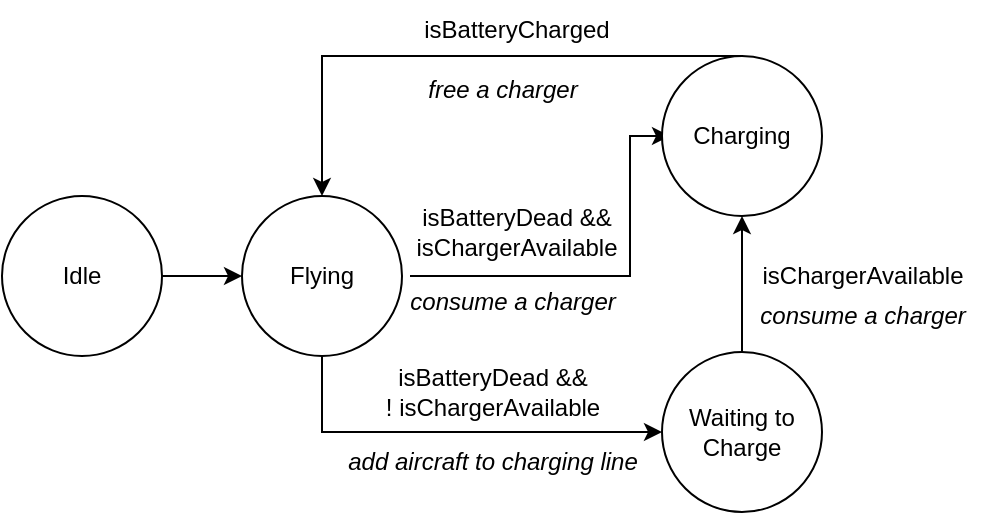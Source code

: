 <mxfile version="21.6.8" type="device">
  <diagram name="Page-1" id="ZCsaXEoKkD66KnKgalCW">
    <mxGraphModel dx="794" dy="420" grid="1" gridSize="10" guides="1" tooltips="1" connect="1" arrows="1" fold="1" page="1" pageScale="1" pageWidth="850" pageHeight="1100" math="0" shadow="0">
      <root>
        <mxCell id="0" />
        <mxCell id="1" parent="0" />
        <mxCell id="6oyygaRJ2Ywu5vzmZ-W5-3" style="edgeStyle=orthogonalEdgeStyle;rounded=0;orthogonalLoop=1;jettySize=auto;html=1;entryX=0;entryY=0.5;entryDx=0;entryDy=0;" edge="1" parent="1" source="6oyygaRJ2Ywu5vzmZ-W5-1" target="6oyygaRJ2Ywu5vzmZ-W5-2">
          <mxGeometry relative="1" as="geometry" />
        </mxCell>
        <mxCell id="6oyygaRJ2Ywu5vzmZ-W5-1" value="Idle" style="ellipse;whiteSpace=wrap;html=1;aspect=fixed;" vertex="1" parent="1">
          <mxGeometry x="170" y="180" width="80" height="80" as="geometry" />
        </mxCell>
        <mxCell id="6oyygaRJ2Ywu5vzmZ-W5-6" style="edgeStyle=orthogonalEdgeStyle;rounded=0;orthogonalLoop=1;jettySize=auto;html=1;" edge="1" parent="1">
          <mxGeometry relative="1" as="geometry">
            <mxPoint x="374" y="220" as="sourcePoint" />
            <mxPoint x="504" y="150" as="targetPoint" />
            <Array as="points">
              <mxPoint x="484" y="220" />
              <mxPoint x="484" y="150" />
            </Array>
          </mxGeometry>
        </mxCell>
        <mxCell id="6oyygaRJ2Ywu5vzmZ-W5-12" style="edgeStyle=orthogonalEdgeStyle;rounded=0;orthogonalLoop=1;jettySize=auto;html=1;exitX=0.5;exitY=1;exitDx=0;exitDy=0;entryX=0;entryY=0.5;entryDx=0;entryDy=0;" edge="1" parent="1" source="6oyygaRJ2Ywu5vzmZ-W5-2" target="6oyygaRJ2Ywu5vzmZ-W5-5">
          <mxGeometry relative="1" as="geometry" />
        </mxCell>
        <mxCell id="6oyygaRJ2Ywu5vzmZ-W5-2" value="Flying" style="ellipse;whiteSpace=wrap;html=1;aspect=fixed;" vertex="1" parent="1">
          <mxGeometry x="290" y="180" width="80" height="80" as="geometry" />
        </mxCell>
        <mxCell id="6oyygaRJ2Ywu5vzmZ-W5-10" style="edgeStyle=orthogonalEdgeStyle;rounded=0;orthogonalLoop=1;jettySize=auto;html=1;exitX=0.5;exitY=0;exitDx=0;exitDy=0;entryX=0.5;entryY=0;entryDx=0;entryDy=0;" edge="1" parent="1" source="6oyygaRJ2Ywu5vzmZ-W5-4" target="6oyygaRJ2Ywu5vzmZ-W5-2">
          <mxGeometry relative="1" as="geometry">
            <Array as="points">
              <mxPoint x="330" y="110" />
            </Array>
          </mxGeometry>
        </mxCell>
        <mxCell id="6oyygaRJ2Ywu5vzmZ-W5-4" value="Charging" style="ellipse;whiteSpace=wrap;html=1;aspect=fixed;" vertex="1" parent="1">
          <mxGeometry x="500" y="110" width="80" height="80" as="geometry" />
        </mxCell>
        <mxCell id="6oyygaRJ2Ywu5vzmZ-W5-14" style="edgeStyle=orthogonalEdgeStyle;rounded=0;orthogonalLoop=1;jettySize=auto;html=1;exitX=0.5;exitY=0;exitDx=0;exitDy=0;entryX=0.5;entryY=1;entryDx=0;entryDy=0;" edge="1" parent="1" source="6oyygaRJ2Ywu5vzmZ-W5-5" target="6oyygaRJ2Ywu5vzmZ-W5-4">
          <mxGeometry relative="1" as="geometry" />
        </mxCell>
        <mxCell id="6oyygaRJ2Ywu5vzmZ-W5-5" value="Waiting to&lt;br&gt;Charge" style="ellipse;whiteSpace=wrap;html=1;aspect=fixed;" vertex="1" parent="1">
          <mxGeometry x="500" y="258" width="80" height="80" as="geometry" />
        </mxCell>
        <mxCell id="6oyygaRJ2Ywu5vzmZ-W5-9" value="isBatteryDead &amp;amp;&amp;amp;&lt;br&gt;isChargerAvailable" style="text;html=1;align=center;verticalAlign=middle;resizable=0;points=[];autosize=1;strokeColor=none;fillColor=none;" vertex="1" parent="1">
          <mxGeometry x="367" y="178" width="120" height="40" as="geometry" />
        </mxCell>
        <mxCell id="6oyygaRJ2Ywu5vzmZ-W5-11" value="isBatteryCharged" style="text;html=1;align=center;verticalAlign=middle;resizable=0;points=[];autosize=1;strokeColor=none;fillColor=none;" vertex="1" parent="1">
          <mxGeometry x="367" y="82" width="120" height="30" as="geometry" />
        </mxCell>
        <mxCell id="6oyygaRJ2Ywu5vzmZ-W5-13" value="isBatteryDead &amp;amp;&amp;amp;&lt;br&gt;! isChargerAvailable" style="text;html=1;align=center;verticalAlign=middle;resizable=0;points=[];autosize=1;strokeColor=none;fillColor=none;" vertex="1" parent="1">
          <mxGeometry x="350" y="258" width="130" height="40" as="geometry" />
        </mxCell>
        <mxCell id="6oyygaRJ2Ywu5vzmZ-W5-15" value="isChargerAvailable" style="text;html=1;align=center;verticalAlign=middle;resizable=0;points=[];autosize=1;strokeColor=none;fillColor=none;" vertex="1" parent="1">
          <mxGeometry x="540" y="205" width="120" height="30" as="geometry" />
        </mxCell>
        <mxCell id="6oyygaRJ2Ywu5vzmZ-W5-16" value="&lt;i&gt;add aircraft to charging line&lt;/i&gt;" style="text;html=1;align=center;verticalAlign=middle;resizable=0;points=[];autosize=1;strokeColor=none;fillColor=none;" vertex="1" parent="1">
          <mxGeometry x="330" y="298" width="170" height="30" as="geometry" />
        </mxCell>
        <mxCell id="6oyygaRJ2Ywu5vzmZ-W5-17" value="&lt;i&gt;consume a charger&lt;/i&gt;" style="text;html=1;align=center;verticalAlign=middle;resizable=0;points=[];autosize=1;strokeColor=none;fillColor=none;" vertex="1" parent="1">
          <mxGeometry x="360" y="218" width="130" height="30" as="geometry" />
        </mxCell>
        <mxCell id="6oyygaRJ2Ywu5vzmZ-W5-18" value="&lt;i&gt;free a charger&lt;/i&gt;" style="text;html=1;align=center;verticalAlign=middle;resizable=0;points=[];autosize=1;strokeColor=none;fillColor=none;" vertex="1" parent="1">
          <mxGeometry x="370" y="112" width="100" height="30" as="geometry" />
        </mxCell>
        <mxCell id="6oyygaRJ2Ywu5vzmZ-W5-19" value="&lt;i&gt;consume a charger&lt;/i&gt;" style="text;html=1;align=center;verticalAlign=middle;resizable=0;points=[];autosize=1;strokeColor=none;fillColor=none;" vertex="1" parent="1">
          <mxGeometry x="535" y="225" width="130" height="30" as="geometry" />
        </mxCell>
      </root>
    </mxGraphModel>
  </diagram>
</mxfile>

